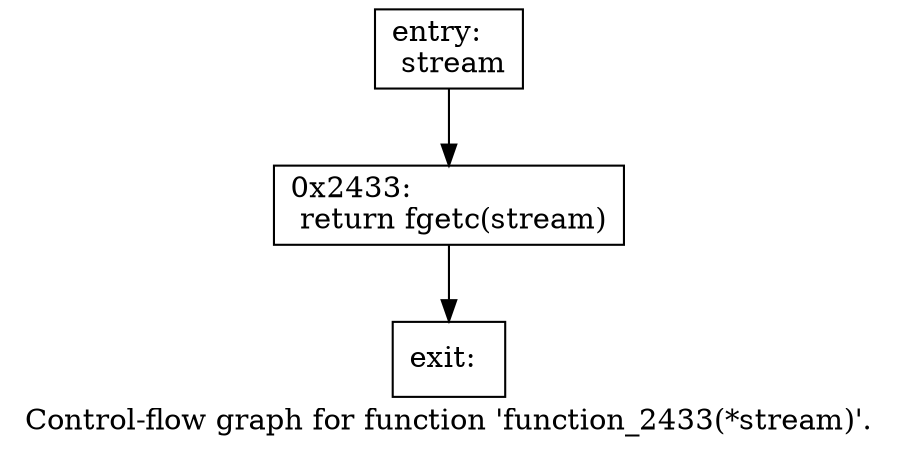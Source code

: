 digraph "Control-flow graph for function 'function_2433(*stream)'." {
  label="Control-flow graph for function 'function_2433(*stream)'.";
  node [shape=record];

  Node077118B8 [label="{entry:\l  stream\l}"];
  Node077118B8 -> Node07711168;
  Node07711168 [label="{0x2433:\l  return fgetc(stream)\l}"];
  Node07711168 -> Node077114C8;
  Node077114C8 [label="{exit:\l}"];

}
